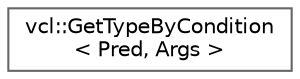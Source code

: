 digraph "Graphical Class Hierarchy"
{
 // LATEX_PDF_SIZE
  bgcolor="transparent";
  edge [fontname=Helvetica,fontsize=10,labelfontname=Helvetica,labelfontsize=10];
  node [fontname=Helvetica,fontsize=10,shape=box,height=0.2,width=0.4];
  rankdir="LR";
  Node0 [label="vcl::GetTypeByCondition\l\< Pred, Args \>",height=0.2,width=0.4,color="grey40", fillcolor="white", style="filled",URL="$structvcl_1_1GetTypeByCondition.html",tooltip="The the first type of a pack that satisties the given condition."];
}
